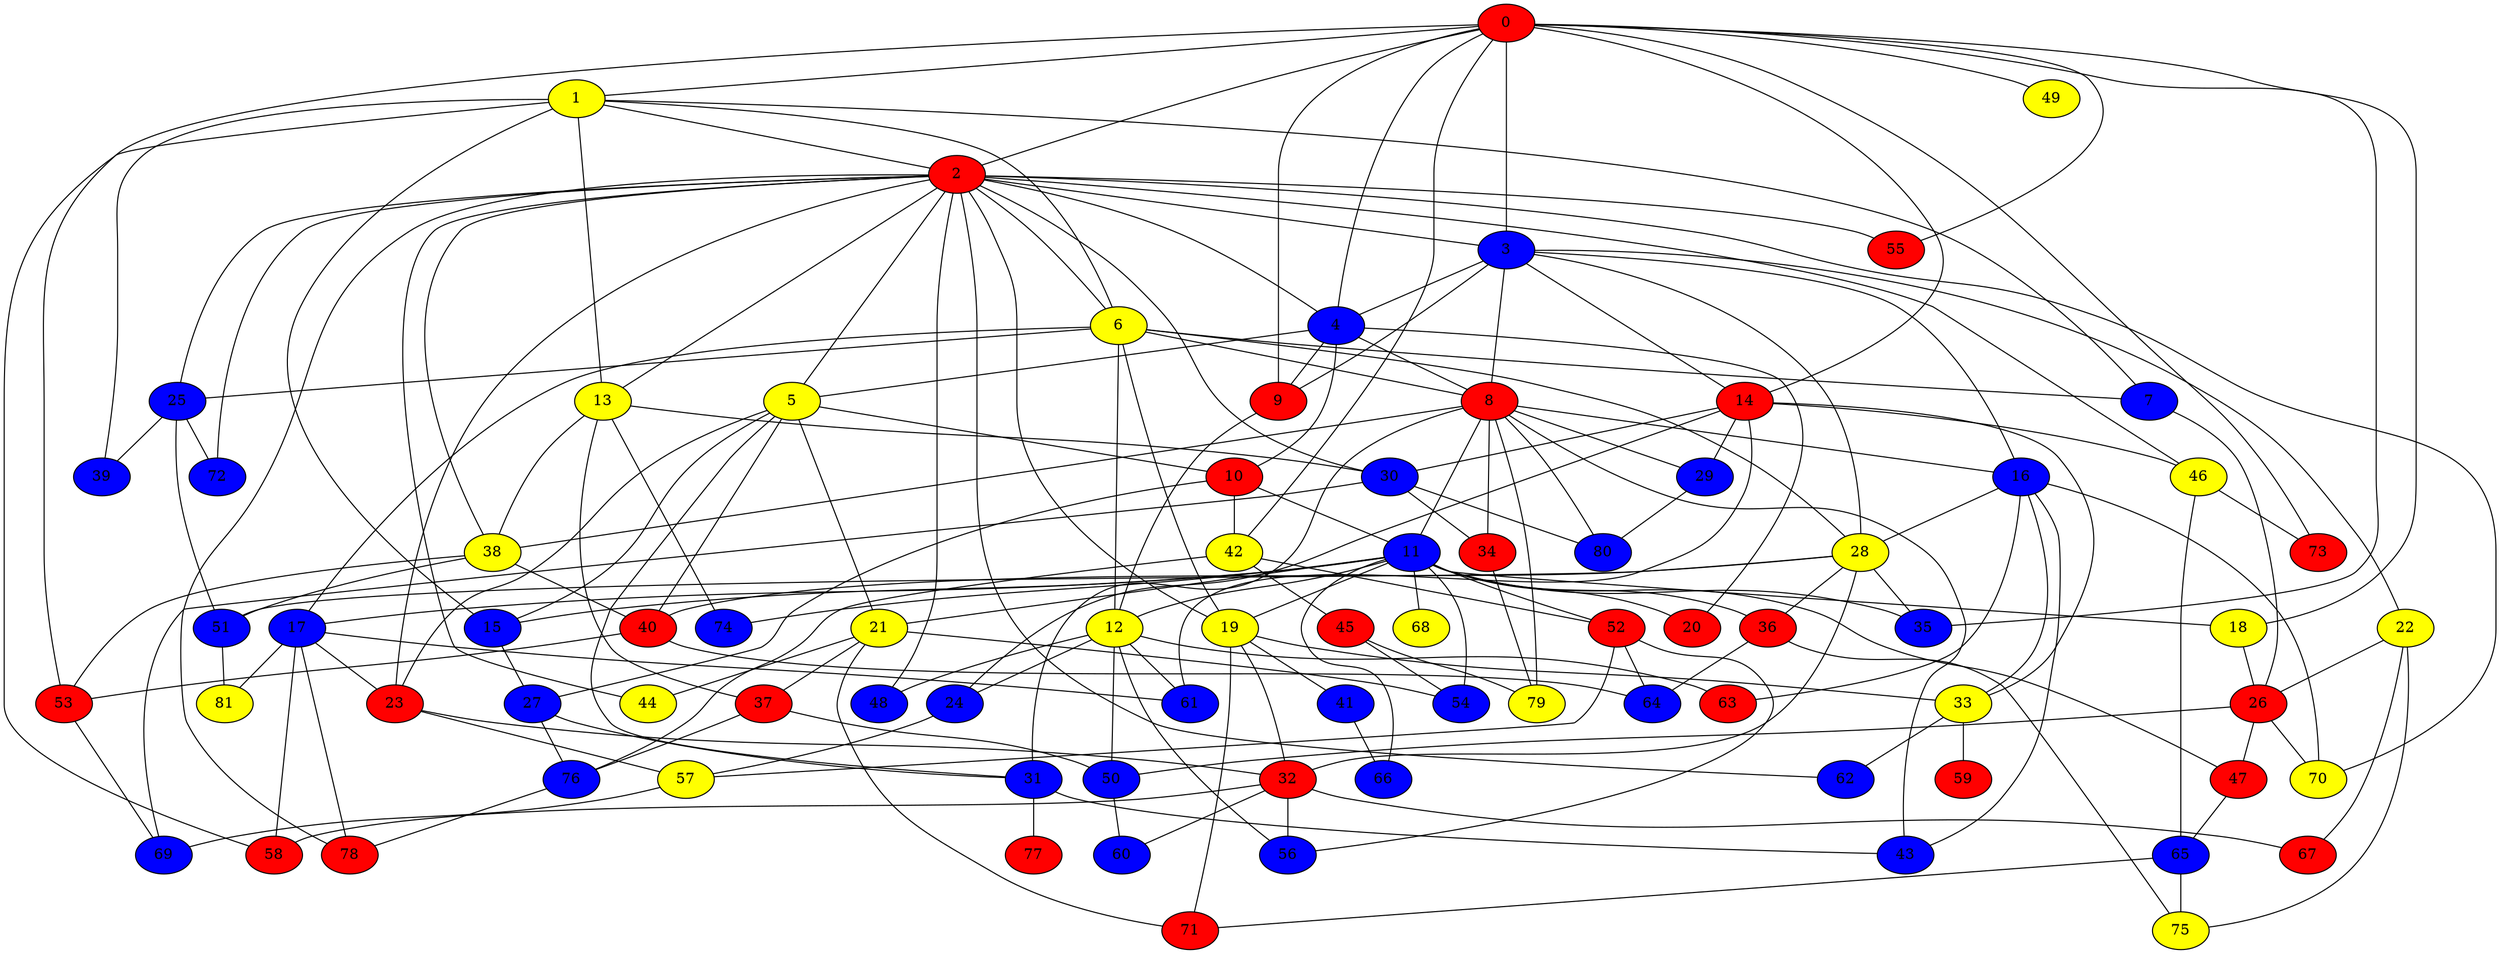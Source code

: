 graph {
0 [style = filled fillcolor = red];
1 [style = filled fillcolor = yellow];
2 [style = filled fillcolor = red];
3 [style = filled fillcolor = blue];
4 [style = filled fillcolor = blue];
5 [style = filled fillcolor = yellow];
6 [style = filled fillcolor = yellow];
7 [style = filled fillcolor = blue];
8 [style = filled fillcolor = red];
9 [style = filled fillcolor = red];
10 [style = filled fillcolor = red];
11 [style = filled fillcolor = blue];
12 [style = filled fillcolor = yellow];
13 [style = filled fillcolor = yellow];
14 [style = filled fillcolor = red];
15 [style = filled fillcolor = blue];
16 [style = filled fillcolor = blue];
17 [style = filled fillcolor = blue];
18 [style = filled fillcolor = yellow];
19 [style = filled fillcolor = yellow];
20 [style = filled fillcolor = red];
21 [style = filled fillcolor = yellow];
22 [style = filled fillcolor = yellow];
23 [style = filled fillcolor = red];
24 [style = filled fillcolor = blue];
25 [style = filled fillcolor = blue];
26 [style = filled fillcolor = red];
27 [style = filled fillcolor = blue];
28 [style = filled fillcolor = yellow];
29 [style = filled fillcolor = blue];
30 [style = filled fillcolor = blue];
31 [style = filled fillcolor = blue];
32 [style = filled fillcolor = red];
33 [style = filled fillcolor = yellow];
34 [style = filled fillcolor = red];
35 [style = filled fillcolor = blue];
36 [style = filled fillcolor = red];
37 [style = filled fillcolor = red];
38 [style = filled fillcolor = yellow];
39 [style = filled fillcolor = blue];
40 [style = filled fillcolor = red];
41 [style = filled fillcolor = blue];
42 [style = filled fillcolor = yellow];
43 [style = filled fillcolor = blue];
44 [style = filled fillcolor = yellow];
45 [style = filled fillcolor = red];
46 [style = filled fillcolor = yellow];
47 [style = filled fillcolor = red];
48 [style = filled fillcolor = blue];
49 [style = filled fillcolor = yellow];
50 [style = filled fillcolor = blue];
51 [style = filled fillcolor = blue];
52 [style = filled fillcolor = red];
53 [style = filled fillcolor = red];
54 [style = filled fillcolor = blue];
55 [style = filled fillcolor = red];
56 [style = filled fillcolor = blue];
57 [style = filled fillcolor = yellow];
58 [style = filled fillcolor = red];
59 [style = filled fillcolor = red];
60 [style = filled fillcolor = blue];
61 [style = filled fillcolor = blue];
62 [style = filled fillcolor = blue];
63 [style = filled fillcolor = red];
64 [style = filled fillcolor = blue];
65 [style = filled fillcolor = blue];
66 [style = filled fillcolor = blue];
67 [style = filled fillcolor = red];
68 [style = filled fillcolor = yellow];
69 [style = filled fillcolor = blue];
70 [style = filled fillcolor = yellow];
71 [style = filled fillcolor = red];
72 [style = filled fillcolor = blue];
73 [style = filled fillcolor = red];
74 [style = filled fillcolor = blue];
75 [style = filled fillcolor = yellow];
76 [style = filled fillcolor = blue];
77 [style = filled fillcolor = red];
78 [style = filled fillcolor = red];
79 [style = filled fillcolor = yellow];
80 [style = filled fillcolor = blue];
81 [style = filled fillcolor = yellow];
0 -- 4;
0 -- 3;
0 -- 2;
0 -- 1;
0 -- 9;
0 -- 14;
0 -- 18;
0 -- 35;
0 -- 42;
0 -- 49;
0 -- 53;
0 -- 55;
0 -- 73;
1 -- 2;
1 -- 6;
1 -- 7;
1 -- 13;
1 -- 15;
1 -- 39;
1 -- 58;
2 -- 3;
2 -- 4;
2 -- 5;
2 -- 6;
2 -- 13;
2 -- 19;
2 -- 23;
2 -- 25;
2 -- 30;
2 -- 38;
2 -- 44;
2 -- 46;
2 -- 48;
2 -- 55;
2 -- 62;
2 -- 70;
2 -- 72;
2 -- 78;
3 -- 4;
3 -- 8;
3 -- 9;
3 -- 14;
3 -- 16;
3 -- 22;
3 -- 28;
4 -- 5;
4 -- 8;
4 -- 9;
4 -- 10;
4 -- 20;
5 -- 10;
5 -- 15;
5 -- 21;
5 -- 23;
5 -- 31;
5 -- 40;
6 -- 7;
6 -- 8;
6 -- 12;
6 -- 17;
6 -- 19;
6 -- 25;
6 -- 28;
7 -- 26;
8 -- 11;
8 -- 16;
8 -- 29;
8 -- 31;
8 -- 34;
8 -- 38;
8 -- 43;
8 -- 79;
8 -- 80;
9 -- 12;
10 -- 11;
10 -- 27;
10 -- 42;
11 -- 12;
11 -- 15;
11 -- 17;
11 -- 18;
11 -- 19;
11 -- 20;
11 -- 21;
11 -- 35;
11 -- 36;
11 -- 47;
11 -- 52;
11 -- 54;
11 -- 66;
11 -- 68;
11 -- 74;
12 -- 24;
12 -- 48;
12 -- 50;
12 -- 56;
12 -- 61;
12 -- 63;
13 -- 30;
13 -- 37;
13 -- 38;
13 -- 74;
14 -- 24;
14 -- 29;
14 -- 30;
14 -- 33;
14 -- 46;
14 -- 61;
15 -- 27;
16 -- 28;
16 -- 33;
16 -- 43;
16 -- 63;
16 -- 70;
17 -- 23;
17 -- 58;
17 -- 61;
17 -- 78;
17 -- 81;
18 -- 26;
19 -- 32;
19 -- 33;
19 -- 41;
19 -- 71;
21 -- 37;
21 -- 44;
21 -- 54;
21 -- 71;
22 -- 26;
22 -- 67;
22 -- 75;
23 -- 32;
23 -- 57;
24 -- 57;
25 -- 39;
25 -- 51;
25 -- 72;
26 -- 47;
26 -- 50;
26 -- 70;
27 -- 31;
27 -- 76;
28 -- 32;
28 -- 35;
28 -- 36;
28 -- 40;
28 -- 51;
29 -- 80;
30 -- 34;
30 -- 69;
30 -- 80;
31 -- 43;
31 -- 77;
32 -- 56;
32 -- 58;
32 -- 60;
32 -- 67;
33 -- 59;
33 -- 62;
34 -- 79;
36 -- 64;
36 -- 75;
37 -- 50;
37 -- 76;
38 -- 40;
38 -- 51;
38 -- 53;
40 -- 53;
40 -- 64;
41 -- 66;
42 -- 45;
42 -- 52;
42 -- 76;
45 -- 54;
45 -- 79;
46 -- 65;
46 -- 73;
47 -- 65;
50 -- 60;
51 -- 81;
52 -- 56;
52 -- 57;
52 -- 64;
53 -- 69;
57 -- 69;
65 -- 71;
65 -- 75;
76 -- 78;
}
